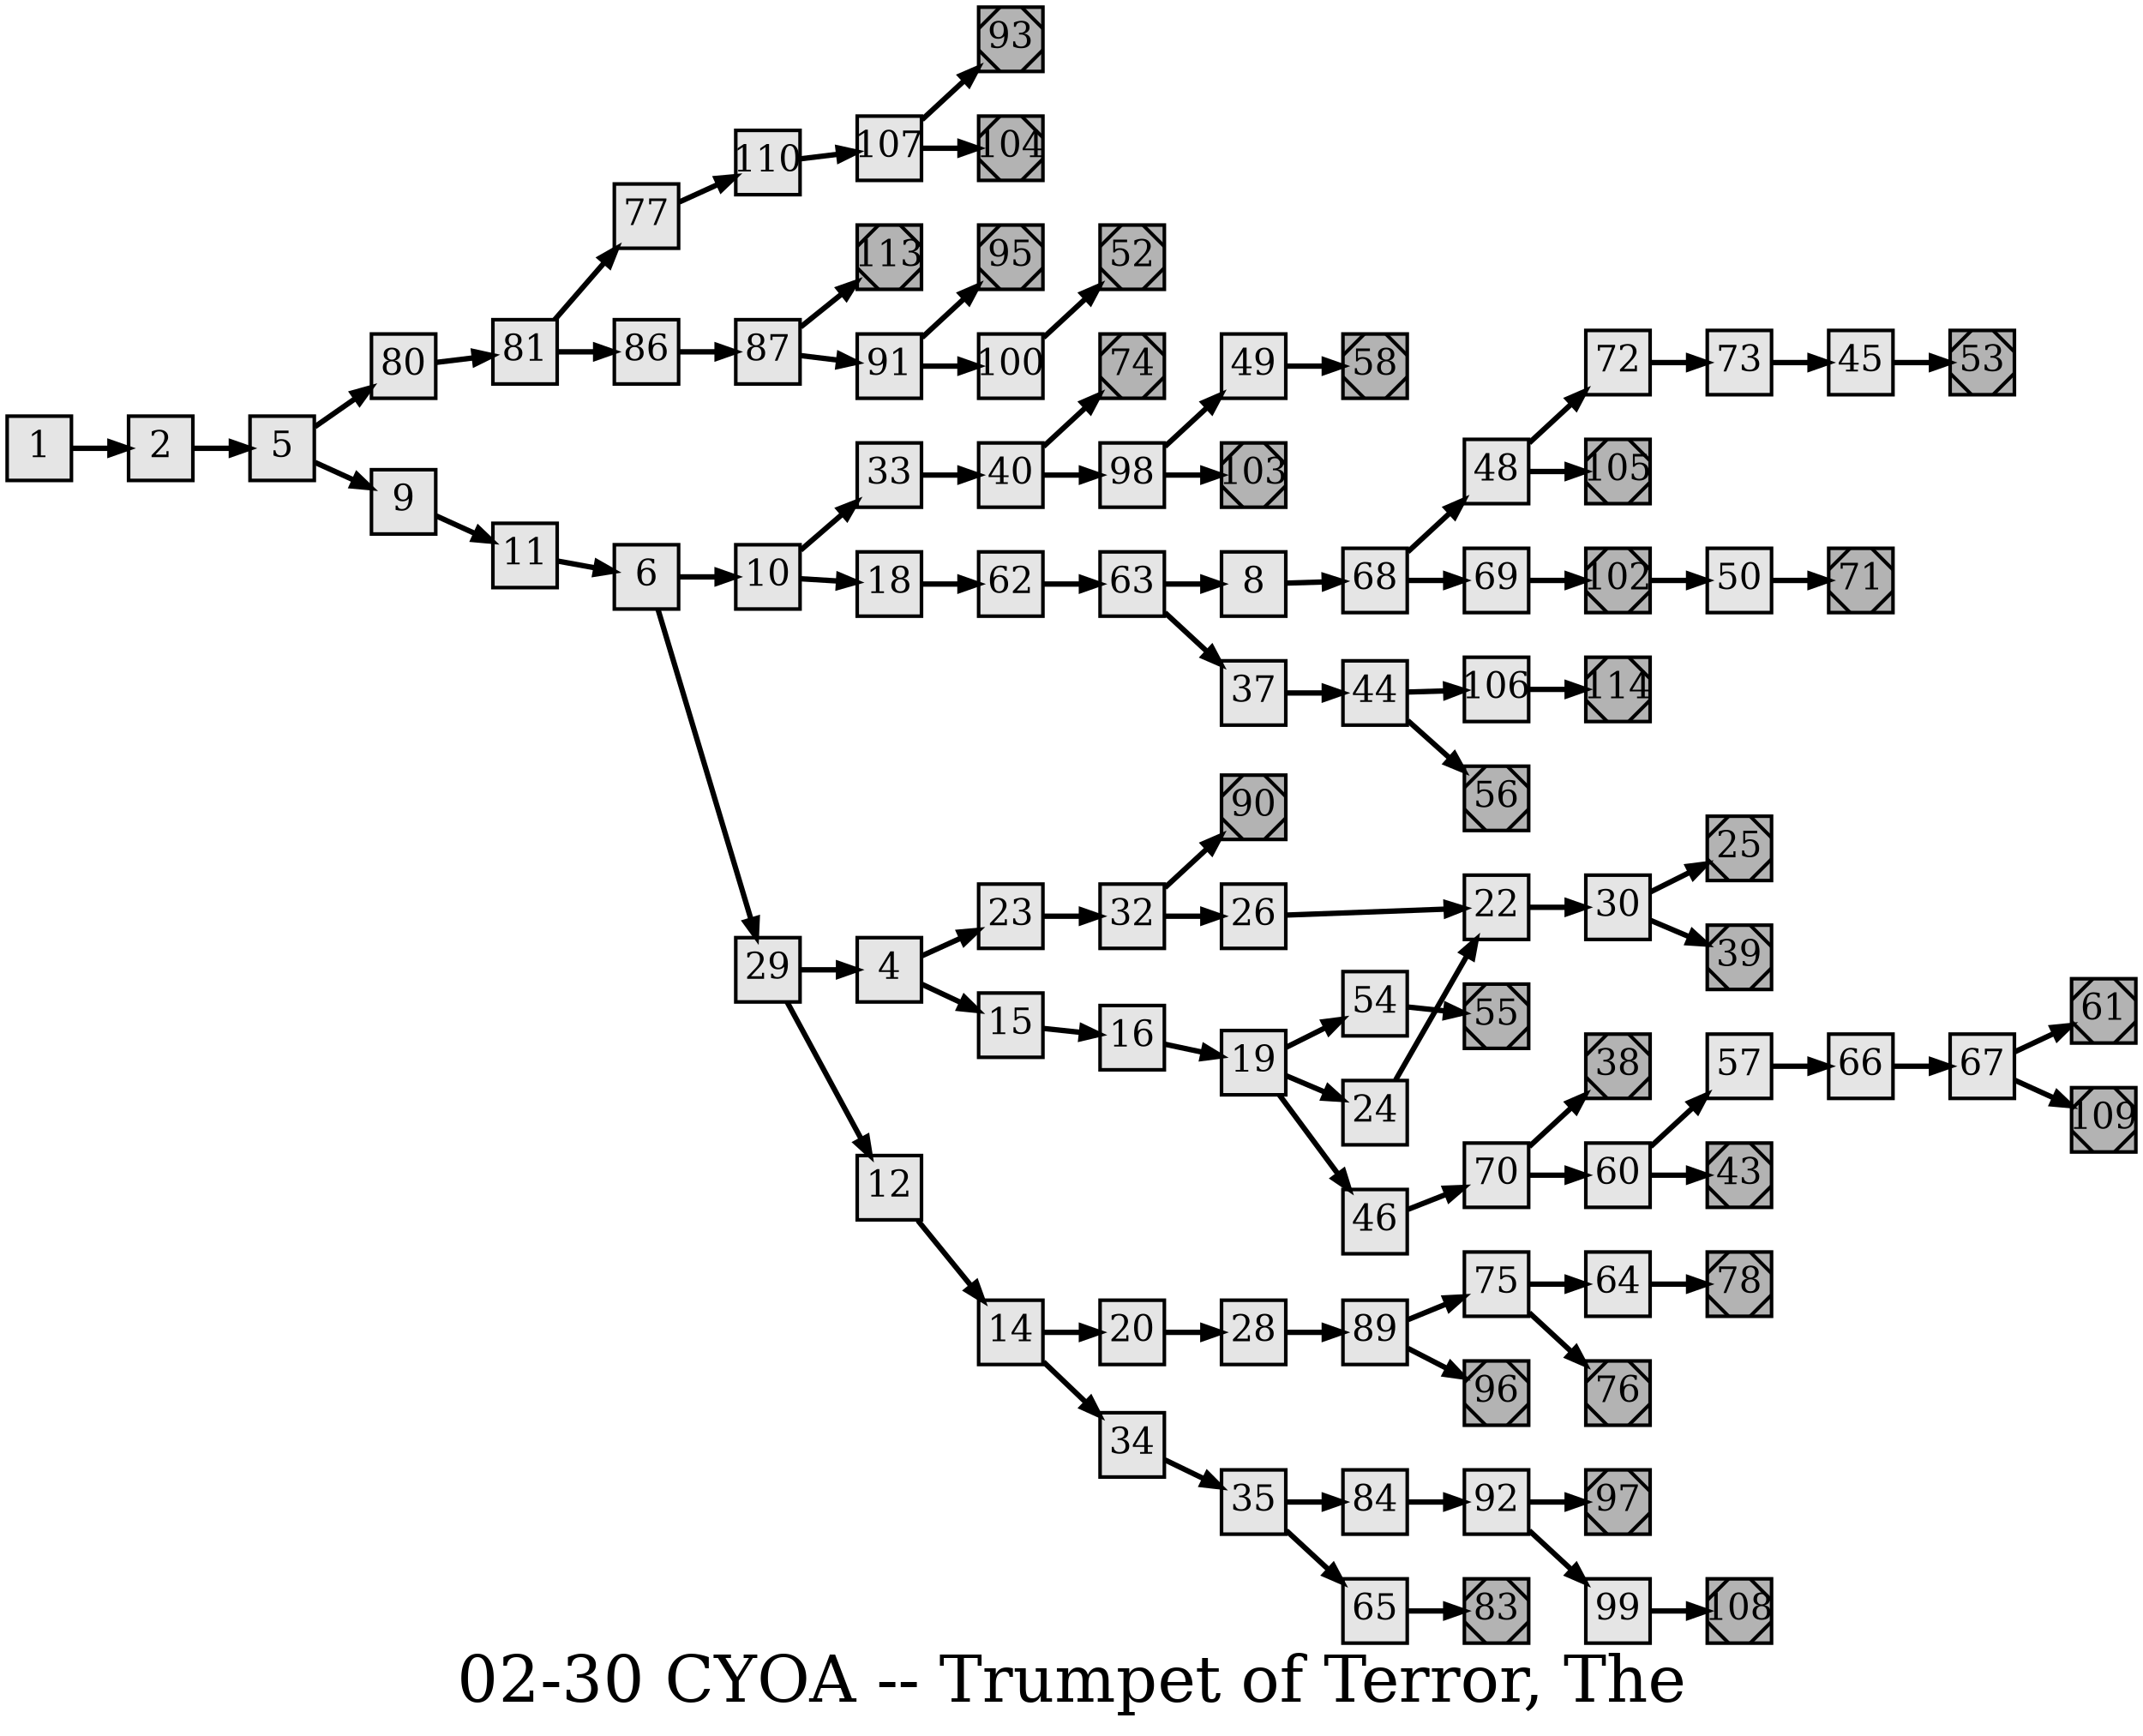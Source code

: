 digraph g{
  graph [ label="02-30 CYOA -- Trumpet of Terror, The" rankdir=LR, ordering=out, fontsize=36, nodesep="0.35", ranksep="0.45"];
  node  [shape=rect, penwidth=2, fontsize=20, style=filled, fillcolor=grey90, margin="0,0", labelfloat=true, regular=true, fixedsize=true];
  edge  [labelfloat=true, penwidth=3, fontsize=12];
  // ---;
  // group  : Katz;
  // id     : 02-30;
  // gbid   : 509;
  // series : CYOA;
  // title  : Trumpet of Terror, The;
  // author : Deborah Lerme Goodman;
  // credit:;
  // - name : Cindy Lam;
  // role : encoder;
  // date : 2018-04-13;
  // render:;
  // - name   : small;
  // styles : gvStyles.txt;
  // engine : dot;
  // comment: >;
  
  // ---;
  
  // From | To | Label;
  
  1 -> 2;
  2 -> 5;
  4 -> 23;
  4 -> 15;
  5 -> 80;
  5 -> 9;
  6 -> 10;
  6 -> 29;
  8 -> 68;
  9 -> 11;
  10 -> 33;
  10 -> 18;
  11 -> 6;
  12 -> 14;
  14 -> 20;
  14 -> 34;
  15 -> 16;
  16 -> 19;
  18 -> 62;
  19 -> 54;
  19 -> 24;
  19 -> 46;
  20 -> 28;
  22 -> 30;
  23 -> 32;
  24 -> 22;
  25	[ xlabel="E", shape=Msquare, fontsize=20, fillcolor=grey70, xlabel="" ];
  26 -> 22;
  28 -> 89;
  29 -> 4;
  29 -> 12;
  30 -> 25;
  30 -> 39;
  32 -> 90;
  32 -> 26;
  33 -> 40;
  34 -> 35;
  35 -> 84;
  35 -> 65;
  37 -> 44;
  38	[ xlabel="E", shape=Msquare, fontsize=20, fillcolor=grey70, xlabel="" ];
  39	[ xlabel="E", shape=Msquare, fontsize=20, fillcolor=grey70, xlabel="" ];
  40 -> 74;
  40 -> 98;
  43	[ xlabel="E", shape=Msquare, fontsize=20, fillcolor=grey70, xlabel="" ];
  44 -> 106;
  44 -> 56;
  45 -> 53;
  46 -> 70;
  48 -> 72;
  48 -> 105;
  49 -> 58;
  50 -> 71;
  52	[ xlabel="E", shape=Msquare, fontsize=20, fillcolor=grey70, xlabel="" ];
  53	[ xlabel="E", shape=Msquare, fontsize=20, fillcolor=grey70, xlabel="" ];
  54 -> 55;
  55	[ xlabel="E", shape=Msquare, fontsize=20, fillcolor=grey70, xlabel="" ];
  56	[ xlabel="E", shape=Msquare, fontsize=20, fillcolor=grey70, xlabel="" ];
  57 -> 66;
  58	[ xlabel="E", shape=Msquare, fontsize=20, fillcolor=grey70, xlabel="" ];
  60 -> 57;
  60 -> 43;
  61	[ xlabel="E", shape=Msquare, fontsize=20, fillcolor=grey70, xlabel="" ];
  62 -> 63;
  63 -> 8;
  63 -> 37;
  64 -> 78;
  65 -> 83;
  66 -> 67;
  67 -> 61;
  67 -> 109;
  68 -> 48;
  68 -> 69;
  69 -> 102;
  102 -> 50;
  70 -> 38;
  70 -> 60;
  71	[ xlabel="E", shape=Msquare, fontsize=20, fillcolor=grey70, xlabel="" ];
  72 -> 73;
  73 -> 45;
  74	[ xlabel="E", shape=Msquare, fontsize=20, fillcolor=grey70, xlabel="" ];
  75 -> 64;
  75 -> 76;
  76	[ xlabel="E", shape=Msquare, fontsize=20, fillcolor=grey70, xlabel="" ];
  77 -> 110;
  78	[ xlabel="E", shape=Msquare, fontsize=20, fillcolor=grey70, xlabel="" ];
  80 -> 81;
  81 -> 77;
  81 -> 86;
  83	[ xlabel="E", shape=Msquare, fontsize=20, fillcolor=grey70, xlabel="" ];
  84 -> 92;
  86 -> 87;
  87 -> 113;
  87 -> 91;
  89 -> 75;
  89 -> 96;
  90	[ xlabel="E", shape=Msquare, fontsize=20, fillcolor=grey70, xlabel="" ];
  91 -> 95;
  91 -> 100;
  92 -> 97;
  92 -> 99;
  93	[ xlabel="E", shape=Msquare, fontsize=20, fillcolor=grey70, xlabel="" ];
  95	[ xlabel="E", shape=Msquare, fontsize=20, fillcolor=grey70, xlabel="" ];
  96	[ xlabel="E", shape=Msquare, fontsize=20, fillcolor=grey70, xlabel="" ];
  97	[ xlabel="E", shape=Msquare, fontsize=20, fillcolor=grey70, xlabel="" ];
  98 -> 49;
  98 -> 103;
  99 -> 108;
  100 -> 52;
  102	[ xlabel="E", shape=Msquare, fontsize=20, fillcolor=grey70, xlabel="" ];
  103	[ xlabel="E", shape=Msquare, fontsize=20, fillcolor=grey70, xlabel="" ];
  104	[ xlabel="E", shape=Msquare, fontsize=20, fillcolor=grey70, xlabel="" ];
  105	[ xlabel="E", shape=Msquare, fontsize=20, fillcolor=grey70, xlabel="" ];
  106 -> 114;
  107 -> 93;
  107 -> 104;
  108	[ xlabel="E", shape=Msquare, fontsize=20, fillcolor=grey70, xlabel="" ];
  109	[ xlabel="E", shape=Msquare, fontsize=20, fillcolor=grey70, xlabel="" ];
  110 -> 107;
  113	[ xlabel="E", shape=Msquare, fontsize=20, fillcolor=grey70, xlabel="" ];
  114	[ xlabel="E", shape=Msquare, fontsize=20, fillcolor=grey70, xlabel="" ];

  // Illustrations;
  
  2	[ xlabel="ILL", image="illustration-full.png", xlabel="" ];
  6	[ xlabel="ILL", image="illustration-full.png", xlabel="" ];
  12	[ xlabel="ILL", image="illustration-full.png", xlabel="" ];
  16	[ xlabel="ILL", image="illustration-full.png", xlabel="" ];
  20	[ xlabel="ILL", image="illustration-full.png", xlabel="" ];
  26	[ xlabel="ILL", image="illustration-full.png", xlabel="" ];
  30	[ xlabel="ILL", image="illustration-full.png", xlabel="" ];
  37	[ xlabel="ILL", image="illustration-full.png", xlabel="" ];
  40	[ xlabel="ILL", image="illustration-full.png", xlabel="" ];
  43	[ xlabel="ILL", image="illustration-full.png", xlabel="" ];
  50	[ xlabel="ILL", image="illustration-full.png", xlabel="" ];
  58	[ xlabel="ILL", image="illustration-full.png", xlabel="" ];
  78	[ xlabel="ILL", image="illustration-full.png", xlabel="" ];
  83	[ xlabel="ILL", image="illustration-full.png", xlabel="" ];
  84	[ xlabel="ILL", image="illustration-full.png", xlabel="" ];
  89	[ xlabel="ILL", image="illustration-full.png", xlabel="" ];
  95	[ xlabel="ILL", image="illustration-full.png", xlabel="" ];
  100	[ xlabel="ILL", image="illustration-full.png", xlabel="" ];
  110	[ xlabel="ILL", image="illustration-full.png", xlabel="" ];
  113	[ xlabel="ILL", image="illustration-full.png", xlabel="" ];
}

